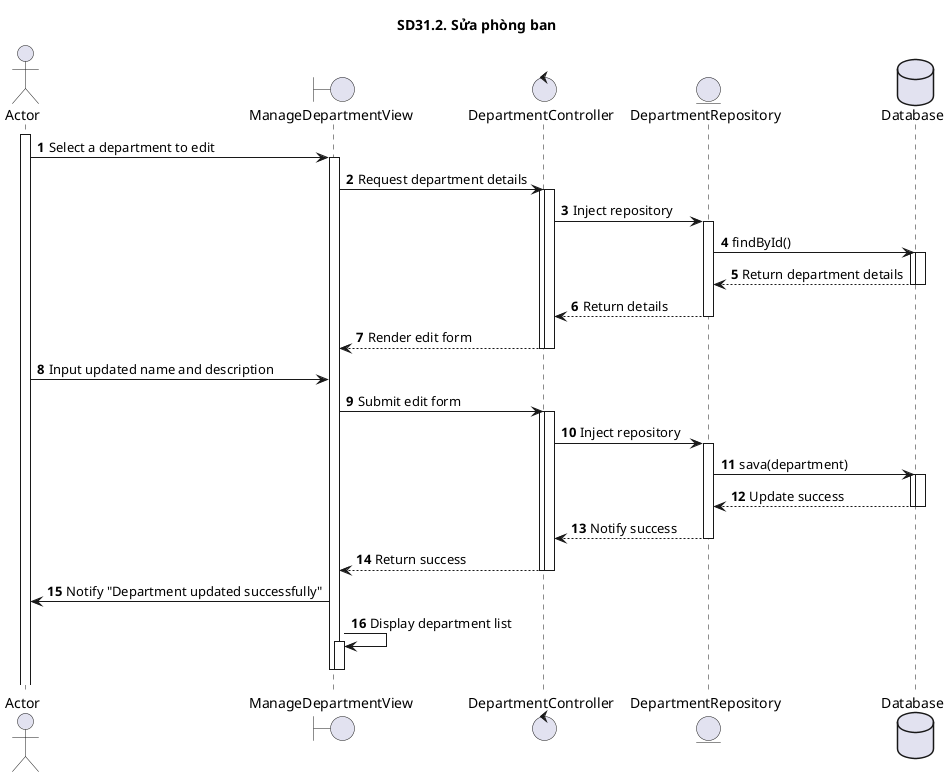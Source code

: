 @startuml SQ
autonumber
title SD31.2. Sửa phòng ban
actor "Actor" as actor
boundary "ManageDepartmentView" as manageView
control "DepartmentController" as controller
entity "DepartmentRepository" as model
database "Database" as database
activate actor
    actor -> manageView : Select a department to edit
activate manageView
    manageView -> controller : Request department details
    activate controller
activate controller
    controller -> model : Inject repository
activate model
    model -> database : findById()
    activate database
activate database
    database --> model : Return department details
deactivate database
    deactivate database
    model --> controller : Return details
deactivate model
    deactivate model
    controller --> manageView : Render edit form
deactivate controller
    deactivate controller
    actor -> manageView : Input updated name and description
    manageView -> controller : Submit edit form
    activate controller
activate controller
    controller -> model : Inject repository
activate model
    model -> database : sava(department)
    activate database
activate database
    database --> model : Update success
deactivate database
    deactivate database
    model --> controller : Notify success
deactivate model
    deactivate model
    controller --> manageView : Return success
deactivate controller
    deactivate controller
    manageView -> actor : Notify "Department updated successfully"
    manageView -> manageView : Display department list
activate manageView
deactivate manageView
deactivate manageView